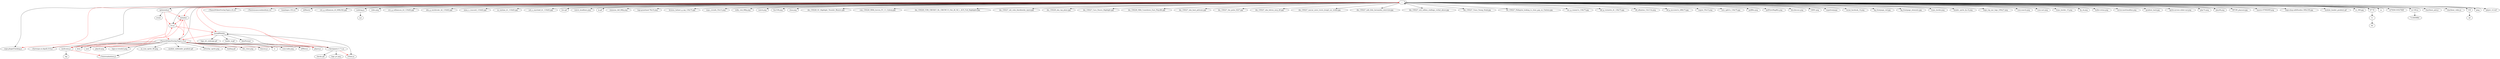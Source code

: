 strict digraph G {
ratio=compress;
concentrate=true;
"/" -> "/";
"/" -> "optimizely.js";
"/" -> "c?launchVideoOverlayTopics.r4.css";
"/" -> "c?bentonsanscondmedium.css";
"/" -> "teamlogos.r18.css";
"/" -> "c?launchVideoOverlayTopics.r5.js";
"/" -> "sbMaster";
"/" -> "cric_g_williamson_b3_608x342.jpg";
"/" -> "espn.pluginTracking.js";
"/" -> "nodetag.js";
"/" -> "video.png";
"/" -> "cric_g_williamson_b3_110x62.jpg";
"/" -> "nba_g_westbrook-_b2_110x62.jpg";
"/" -> "mma_e_rouscat2_110x62.jpg";
"/" -> "sn_taishan_b1_110x62.jpg";
"/" -> "ncb_a_marshall_b1_110x62.jpg";
"/" -> "live.gif";
"/" -> "watch_headlines.png";
"/" -> "in.gif";
"/" -> "simmons_bill_80fp.png";
"/" -> "logo-grantland-78x10.png";
"/" -> "browns_helmet_g_mp_134x75.jpg";
"/" -> "espn_cricinfo_55x13.png";
"/" -> "reilly_rick_80fp.png";
"/" -> "watch.png";
"/" -> "fox-538.png";
"/" -> "clear.png";
"/" -> "dm_150228_SC_Highlight_Thunder_Blazers.jpg";
"/" -> "com_150228_MMA_Invicta_FC_11_Cyborg.jpg";
"/" -> "dm_150228_COM_CRICKET_HL_CRICWC15_Feb_28_NZ_v_AUS_Full_Highlights.jpg";
"/" -> "dm_150227_nhl_cohn_blackhawks_injury.jpg";
"/" -> "dm_150228_nba_top_plaus.jpg";
"/" -> "dm_150227_Cavs_Pacers_Highlight.jpg";
"/" -> "dm_150228_NBA_Countdown_East_Playoffs.jpg";
"/" -> "dm_150227_nba_heat_pelicans.jpg";
"/" -> "dm_150227_the_pulse_0227.jpg";
"/" -> "dm_150227_nba_lebron_mvp_eft.jpg";
"/" -> "dm_150227_nascar_news_travis_kvapil_car_stolen.jpg";
"/" -> "dm_150227_mlb_felix_hernandez_interview.jpg";
"/" -> "dm_150227_ncb_wilbon_stallings_verbal_abuse.jpg";
"/" -> "dm_150227_Trace_Young_Dunk.jpg";
"/" -> "int_150227_Pellegrini_looking_to_close_gap_on_Chelsea.jpg";
"/" -> "soc_g_rooney1x_134x75.jpg";
"/" -> "nhl_g_vermette_d1_134x75.jpg";
"/" -> "nfl_nflnation_13x113a.png";
"/" -> "nfl_g_mccown1x_288x75.jpg";
"/" -> "espnw_55x13.png";
"/" -> "ncw_split1x_134x75.jpg";
"/" -> "pollBtn.png";
"/" -> "pollViewMapBtn.png";
"/" -> "btn-discuss.png";
"/" -> "14001.png";
"optimizely.js" -> "event";
"/" -> "vrs.js";
"c?launchVideoOverlayTopics.r5.js" -> "beta";
"c?launchVideoOverlayTopics.r5.js" -> "user";
"/" -> "espnfrontpage";
"vrs.js" -> "/";
"/" -> "/";
"/" -> "social_facebook_14.png";
"/" -> "bg_frontpage_red.jpg";
"/" -> "bg_frontpage_elements.jpg";
"/" -> "trans_border.png";
"/" -> "header_sprite_fp.v4.png";
"/" -> "espn_top_nav_logo_109x27.png";
"/" -> "icon-search.png";
"/" -> "icon-cart.png";
"/" -> "trans_border_15.png";
"/" -> "fp_sb.png";
"c?launchVideoOverlayTopics.r5.js" -> "play22.png";
"c?launchVideoOverlayTopics.r5.js" -> "logo-sc-trends2.png";
"/" -> "bullet-retina.png";
"/" -> "arrow-mod-headline.png";
"/" -> "gradient_back.jpg";
"/" -> "sprite-arrows-slider-nav.png";
"/" -> "play72.png";
"/" -> "play48.png";
"/" -> "SFC09_playnow.jpg";
"/" -> "master-07092009.png";
"/" -> "espn-shop.mlbHoodies.300x100.jpg";
"/" -> "module_header_gradient.gif";
"c?launchVideoOverlayTopics.r5.js" -> "c?js=espn.ui.shpoll.r3-4.js";
"/" -> "moth-min.js";
"c?launchVideoOverlayTopics.r5.js" -> "sn_icon_sprite_40.png";
"c?launchVideoOverlayTopics.r5.js" -> "module_subheader_gradient.gif";
"c?launchVideoOverlayTopics.r5.js" -> "uOverlay_sprite.png";
"c?launchVideoOverlayTopics.r5.js" -> "loading.gif";
"c?launchVideoOverlayTopics.r5.js" -> "btn_close.png";
"c?launchVideoOverlayTopics.r5.js" -> "c?externalnielsen.js";
"c?launchVideoOverlayTopics.r5.js" -> "beacon.js";
"/" -> "sc_300.jpg";
"c?launchVideoOverlayTopics.r5.js" -> "x-";
"c?launchVideoOverlayTopics.r5.js" -> "icon-radio.png";
"moth-min.js" -> "initialize";
"677 B" -> "b";
"/" -> "m";
"/" -> "s27636133527848";
"b" -> "b2";
"moth-min.js" -> "log";
"c?launchVideoOverlayTopics.r5.js" -> "allMenus";
"c?launchVideoOverlayTopics.r5.js" -> "streakModule";
"/" -> "nr-100.js";
"/" -> "chartbeat_pub.js";
"/" -> "chartbeat_video.js";
"nodetag.js" -> "s.js";
"nr-100.js" -> "7c16f39f8d";
"0 B" -> "ad";
"/" -> "ping";
"streakModule" -> "c?js=jquery-1.7.1.js";
"streakModule" -> "dateFormat";
"streakModule" -> "logo_sfc_redesign.gif";
"streakModule" -> "loader_w.gif";
"streakModule" -> "sOmni.js";
"c?js=jquery-1.7.1.js" -> "checks.gif";
"c?js=jquery-1.7.1.js" -> "logo_p1.png";
"c?launchVideoOverlayTopics.r5.js" -> "player.js";
"/" -> "player_v2.swf";
"/" -> "677 B";
"/" -> "0 B";
"optimizely.js" -> "/"[color=red];
"optimizely.js" -> "c?launchVideoOverlayTopics.r5.js"[color=red];
"c?launchVideoOverlayTopics.r5.js" -> "vrs.js"[color=red];
"optimizely.js" -> "vrs.js"[color=red];
"c?launchVideoOverlayTopics.r5.js" -> "/"[color=red];
"moth-min.js" -> "c?externalnielsen.js"[color=red];
"moth-min.js" -> "/"[color=red];
"c?launchVideoOverlayTopics.r5.js" -> "initialize"[color=red];
"/" -> "initialize"[color=red];
"initialize" -> "/"[color=red];
"/" -> "player.js"[color=red];
"initialize" -> "player.js"[color=red];
"/" -> "c?js=jquery-1.7.1.js"[color=red];
"c?launchVideoOverlayTopics.r5.js" -> "c?js=jquery-1.7.1.js"[color=red];
"c?js=jquery-1.7.1.js" -> "sOmni.js"[color=red];
"c?js=jquery-1.7.1.js" -> "streakModule"[color=red];
"/" -> "streakModule"[color=red];
"vrs.js" -> "streakModule"[color=red];
"streakModule" -> "c?launchVideoOverlayTopics.r5.js"[color=red];
"streakModule" -> "/"[color=red];
"moth-min.js" -> "vrs.js"[color=red];
"initialize" -> "vrs.js"[color=red];
"optimizely.js" -> "initialize"[color=red];
"vrs.js" -> "initialize"[color=red];
"optimizely.js" -> "moth-min.js"[color=red];
"c?launchVideoOverlayTopics.r5.js" -> "moth-min.js"[color=red];
"vrs.js" -> "moth-min.js"[color=red];
"initialize" -> "moth-min.js"[color=red];
"c?js=jquery-1.7.1.js" -> "c?launchVideoOverlayTopics.r5.js"[color=red];
"c?launchVideoOverlayTopics.r5.js" -> "/"[color=red];
"sbMaster" -> "/"[color=red];
"c?launchVideoOverlayTopics.r5.js" -> "espn.pluginTracking.js"[color=red];
"c?js=espn.ui.shpoll.r3-4.js" -> "/"[color=red];
}
